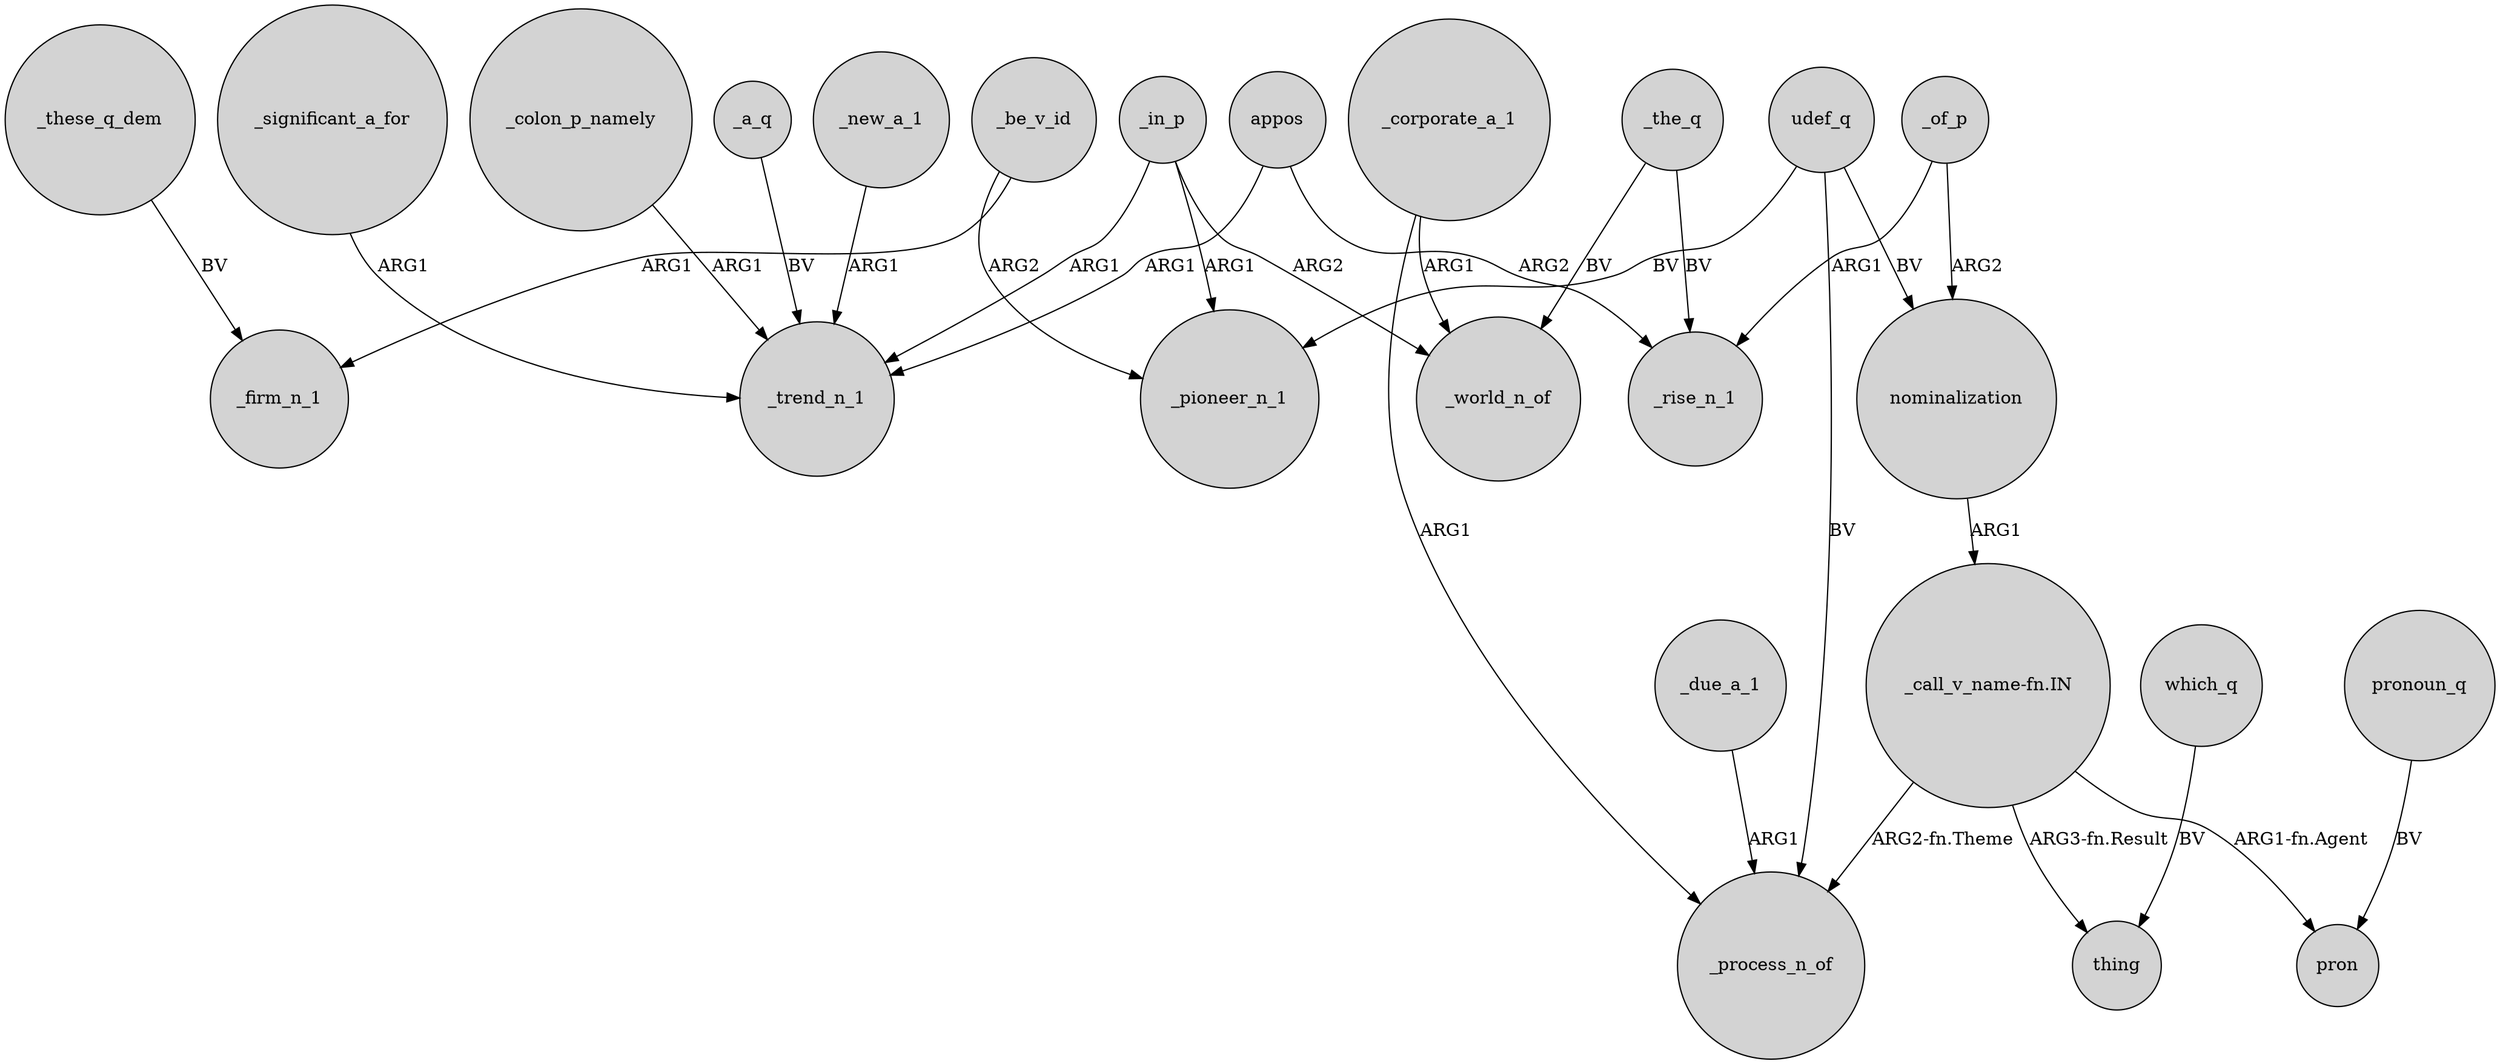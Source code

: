 digraph {
	node [shape=circle style=filled]
	udef_q -> _pioneer_n_1 [label=BV]
	_in_p -> _trend_n_1 [label=ARG1]
	_these_q_dem -> _firm_n_1 [label=BV]
	_in_p -> _world_n_of [label=ARG2]
	"_call_v_name-fn.IN" -> _process_n_of [label="ARG2-fn.Theme"]
	udef_q -> _process_n_of [label=BV]
	nominalization -> "_call_v_name-fn.IN" [label=ARG1]
	_corporate_a_1 -> _process_n_of [label=ARG1]
	_the_q -> _rise_n_1 [label=BV]
	pronoun_q -> pron [label=BV]
	"_call_v_name-fn.IN" -> thing [label="ARG3-fn.Result"]
	_of_p -> _rise_n_1 [label=ARG1]
	_colon_p_namely -> _trend_n_1 [label=ARG1]
	_of_p -> nominalization [label=ARG2]
	_a_q -> _trend_n_1 [label=BV]
	_new_a_1 -> _trend_n_1 [label=ARG1]
	_be_v_id -> _pioneer_n_1 [label=ARG2]
	udef_q -> nominalization [label=BV]
	_be_v_id -> _firm_n_1 [label=ARG1]
	_in_p -> _pioneer_n_1 [label=ARG1]
	appos -> _trend_n_1 [label=ARG1]
	_due_a_1 -> _process_n_of [label=ARG1]
	_corporate_a_1 -> _world_n_of [label=ARG1]
	"_call_v_name-fn.IN" -> pron [label="ARG1-fn.Agent"]
	appos -> _rise_n_1 [label=ARG2]
	_the_q -> _world_n_of [label=BV]
	_significant_a_for -> _trend_n_1 [label=ARG1]
	which_q -> thing [label=BV]
}
